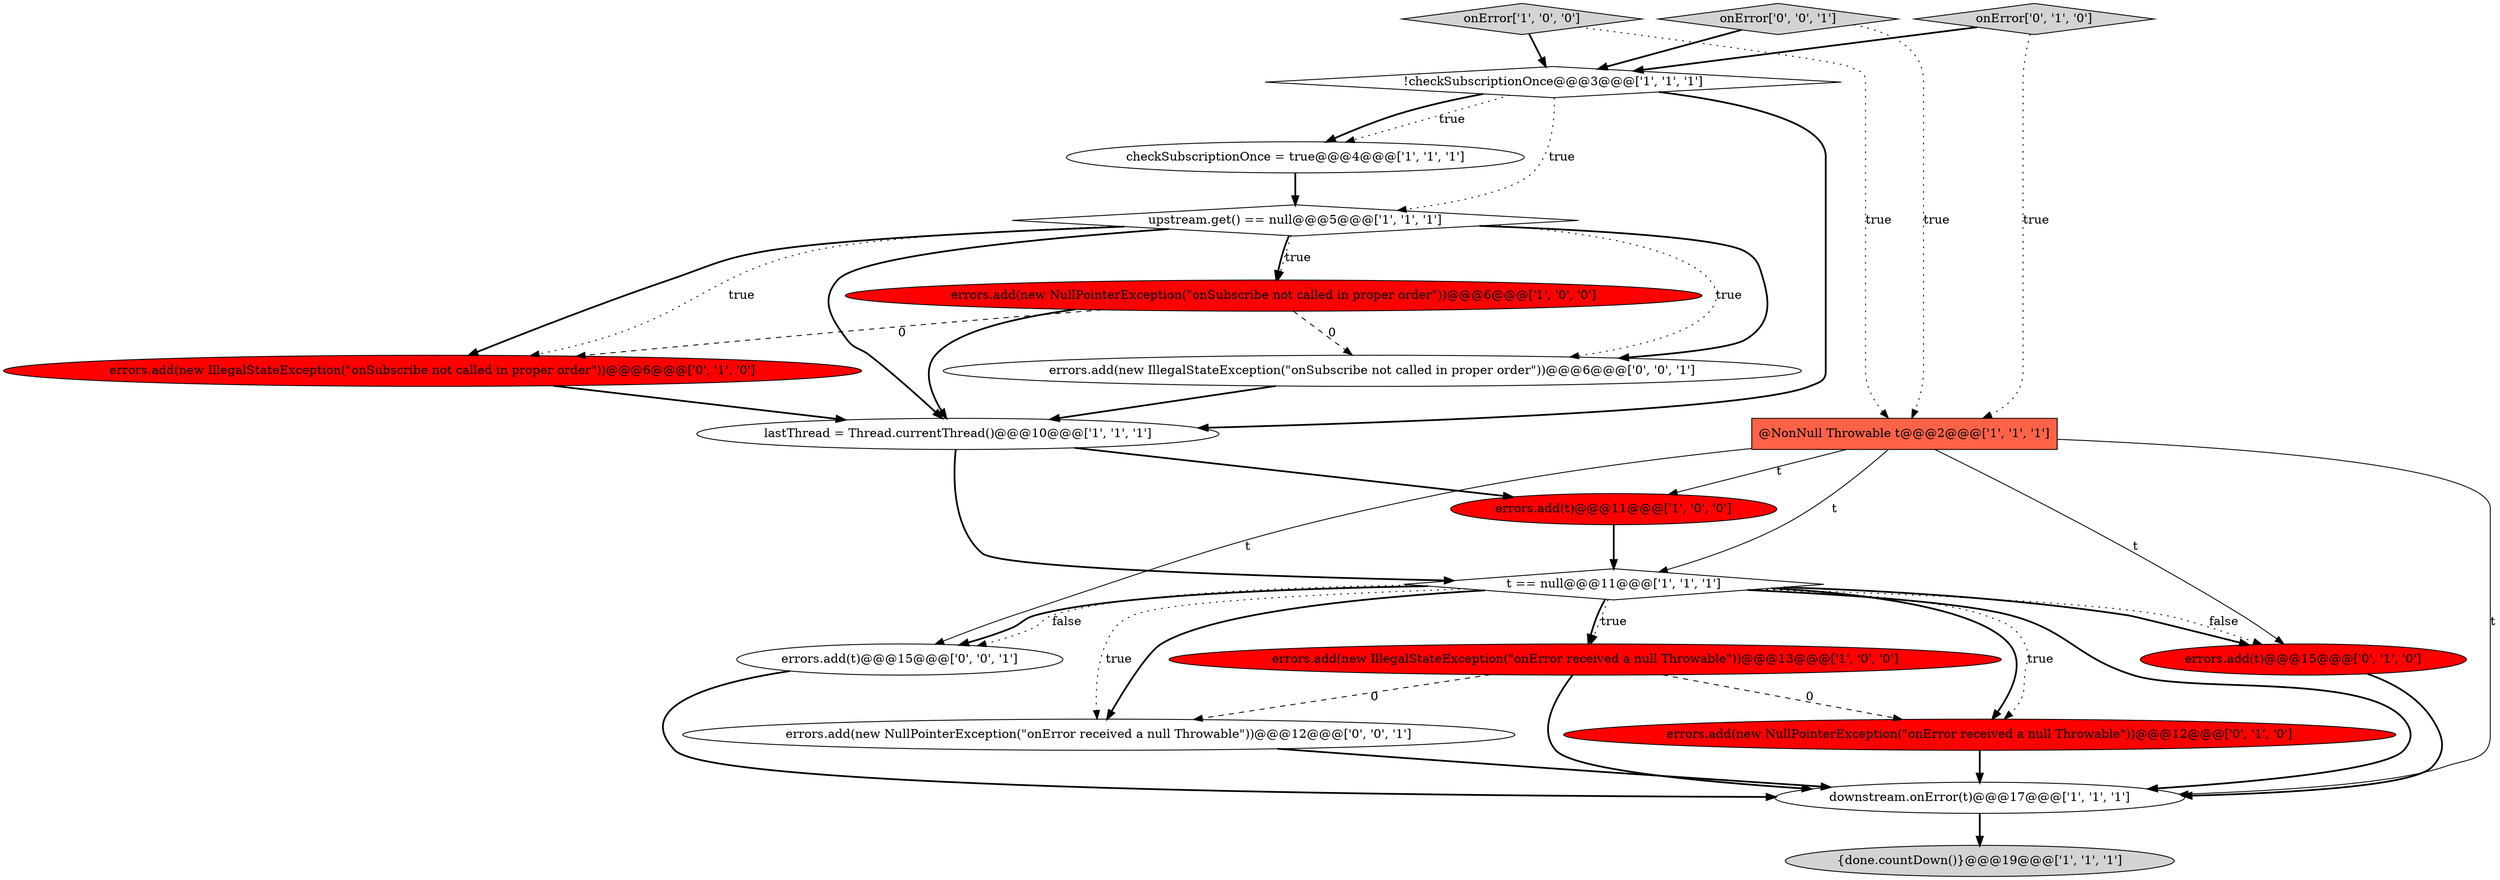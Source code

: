 digraph {
12 [style = filled, label = "errors.add(new NullPointerException(\"onError received a null Throwable\"))@@@12@@@['0', '1', '0']", fillcolor = red, shape = ellipse image = "AAA1AAABBB2BBB"];
1 [style = filled, label = "!checkSubscriptionOnce@@@3@@@['1', '1', '1']", fillcolor = white, shape = diamond image = "AAA0AAABBB1BBB"];
15 [style = filled, label = "onError['0', '1', '0']", fillcolor = lightgray, shape = diamond image = "AAA0AAABBB2BBB"];
9 [style = filled, label = "errors.add(new IllegalStateException(\"onError received a null Throwable\"))@@@13@@@['1', '0', '0']", fillcolor = red, shape = ellipse image = "AAA1AAABBB1BBB"];
11 [style = filled, label = "downstream.onError(t)@@@17@@@['1', '1', '1']", fillcolor = white, shape = ellipse image = "AAA0AAABBB1BBB"];
14 [style = filled, label = "errors.add(t)@@@15@@@['0', '1', '0']", fillcolor = red, shape = ellipse image = "AAA1AAABBB2BBB"];
17 [style = filled, label = "errors.add(t)@@@15@@@['0', '0', '1']", fillcolor = white, shape = ellipse image = "AAA0AAABBB3BBB"];
3 [style = filled, label = "checkSubscriptionOnce = true@@@4@@@['1', '1', '1']", fillcolor = white, shape = ellipse image = "AAA0AAABBB1BBB"];
18 [style = filled, label = "errors.add(new NullPointerException(\"onError received a null Throwable\"))@@@12@@@['0', '0', '1']", fillcolor = white, shape = ellipse image = "AAA0AAABBB3BBB"];
10 [style = filled, label = "lastThread = Thread.currentThread()@@@10@@@['1', '1', '1']", fillcolor = white, shape = ellipse image = "AAA0AAABBB1BBB"];
5 [style = filled, label = "@NonNull Throwable t@@@2@@@['1', '1', '1']", fillcolor = tomato, shape = box image = "AAA0AAABBB1BBB"];
4 [style = filled, label = "t == null@@@11@@@['1', '1', '1']", fillcolor = white, shape = diamond image = "AAA0AAABBB1BBB"];
16 [style = filled, label = "errors.add(new IllegalStateException(\"onSubscribe not called in proper order\"))@@@6@@@['0', '0', '1']", fillcolor = white, shape = ellipse image = "AAA0AAABBB3BBB"];
0 [style = filled, label = "upstream.get() == null@@@5@@@['1', '1', '1']", fillcolor = white, shape = diamond image = "AAA0AAABBB1BBB"];
8 [style = filled, label = "onError['1', '0', '0']", fillcolor = lightgray, shape = diamond image = "AAA0AAABBB1BBB"];
19 [style = filled, label = "onError['0', '0', '1']", fillcolor = lightgray, shape = diamond image = "AAA0AAABBB3BBB"];
2 [style = filled, label = "errors.add(t)@@@11@@@['1', '0', '0']", fillcolor = red, shape = ellipse image = "AAA1AAABBB1BBB"];
13 [style = filled, label = "errors.add(new IllegalStateException(\"onSubscribe not called in proper order\"))@@@6@@@['0', '1', '0']", fillcolor = red, shape = ellipse image = "AAA1AAABBB2BBB"];
7 [style = filled, label = "{done.countDown()}@@@19@@@['1', '1', '1']", fillcolor = lightgray, shape = ellipse image = "AAA0AAABBB1BBB"];
6 [style = filled, label = "errors.add(new NullPointerException(\"onSubscribe not called in proper order\"))@@@6@@@['1', '0', '0']", fillcolor = red, shape = ellipse image = "AAA1AAABBB1BBB"];
15->5 [style = dotted, label="true"];
4->9 [style = bold, label=""];
13->10 [style = bold, label=""];
4->18 [style = dotted, label="true"];
0->16 [style = bold, label=""];
4->14 [style = bold, label=""];
0->13 [style = dotted, label="true"];
4->14 [style = dotted, label="false"];
9->11 [style = bold, label=""];
0->13 [style = bold, label=""];
4->17 [style = bold, label=""];
0->6 [style = bold, label=""];
16->10 [style = bold, label=""];
9->18 [style = dashed, label="0"];
18->11 [style = bold, label=""];
12->11 [style = bold, label=""];
1->3 [style = bold, label=""];
4->18 [style = bold, label=""];
0->6 [style = dotted, label="true"];
2->4 [style = bold, label=""];
4->17 [style = dotted, label="false"];
17->11 [style = bold, label=""];
3->0 [style = bold, label=""];
1->3 [style = dotted, label="true"];
8->1 [style = bold, label=""];
19->1 [style = bold, label=""];
0->10 [style = bold, label=""];
6->16 [style = dashed, label="0"];
6->13 [style = dashed, label="0"];
5->14 [style = solid, label="t"];
8->5 [style = dotted, label="true"];
6->10 [style = bold, label=""];
5->17 [style = solid, label="t"];
19->5 [style = dotted, label="true"];
10->4 [style = bold, label=""];
4->12 [style = bold, label=""];
5->4 [style = solid, label="t"];
10->2 [style = bold, label=""];
9->12 [style = dashed, label="0"];
1->0 [style = dotted, label="true"];
0->16 [style = dotted, label="true"];
4->9 [style = dotted, label="true"];
4->12 [style = dotted, label="true"];
4->11 [style = bold, label=""];
1->10 [style = bold, label=""];
14->11 [style = bold, label=""];
5->2 [style = solid, label="t"];
5->11 [style = solid, label="t"];
11->7 [style = bold, label=""];
15->1 [style = bold, label=""];
}
